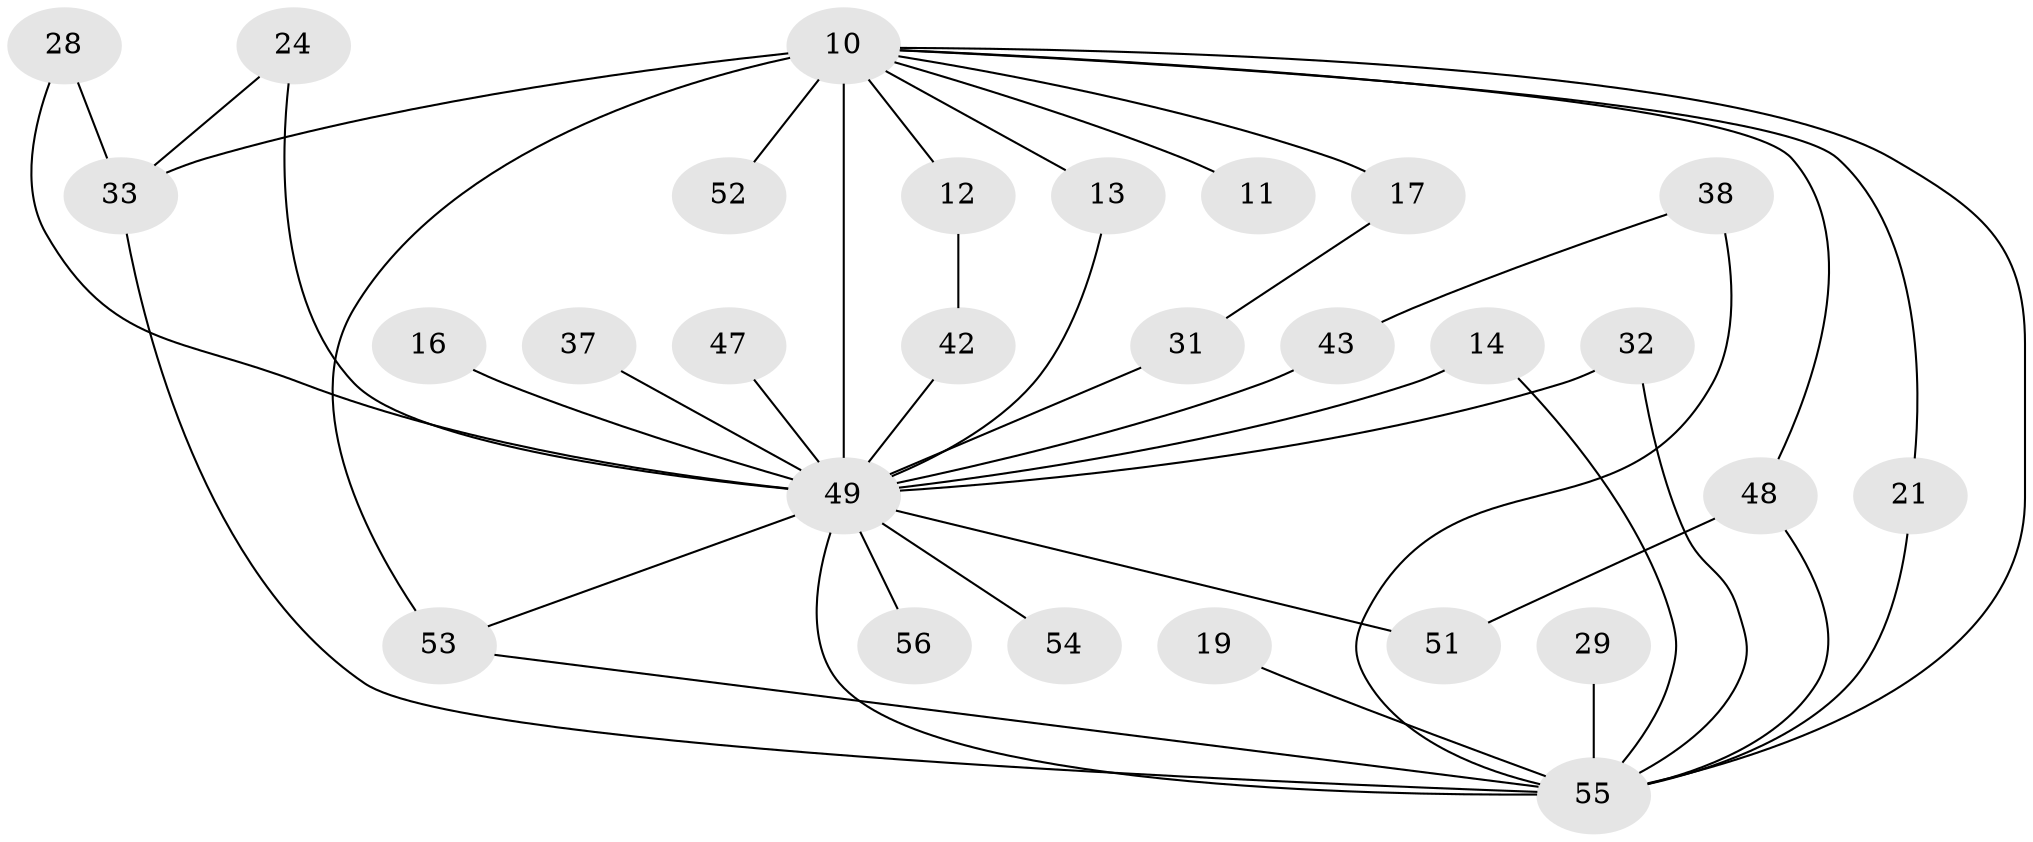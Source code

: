 // original degree distribution, {15: 0.10714285714285714, 14: 0.017857142857142856, 19: 0.017857142857142856, 16: 0.017857142857142856, 17: 0.017857142857142856, 2: 0.5357142857142857, 3: 0.17857142857142858, 4: 0.07142857142857142, 7: 0.017857142857142856, 5: 0.017857142857142856}
// Generated by graph-tools (version 1.1) at 2025/44/03/09/25 04:44:43]
// undirected, 28 vertices, 42 edges
graph export_dot {
graph [start="1"]
  node [color=gray90,style=filled];
  10 [super="+1+7"];
  11;
  12;
  13;
  14;
  16;
  17;
  19;
  21;
  24;
  28;
  29;
  31;
  32;
  33 [super="+27+18"];
  37;
  38;
  42;
  43;
  47;
  48 [super="+44"];
  49 [super="+46+20+9"];
  51 [super="+41"];
  52 [super="+30"];
  53 [super="+40"];
  54;
  55 [super="+45+50+15"];
  56;
  10 -- 12 [weight=2];
  10 -- 13;
  10 -- 33 [weight=3];
  10 -- 11 [weight=2];
  10 -- 52 [weight=3];
  10 -- 17 [weight=2];
  10 -- 21;
  10 -- 55 [weight=14];
  10 -- 49 [weight=18];
  10 -- 53 [weight=2];
  10 -- 48 [weight=2];
  12 -- 42;
  13 -- 49;
  14 -- 49;
  14 -- 55;
  16 -- 49 [weight=2];
  17 -- 31;
  19 -- 55;
  21 -- 55;
  24 -- 49;
  24 -- 33;
  28 -- 33;
  28 -- 49;
  29 -- 55 [weight=2];
  31 -- 49;
  32 -- 49;
  32 -- 55;
  33 -- 55;
  37 -- 49 [weight=2];
  38 -- 43;
  38 -- 55 [weight=2];
  42 -- 49;
  43 -- 49;
  47 -- 49 [weight=2];
  48 -- 55;
  48 -- 51;
  49 -- 55 [weight=13];
  49 -- 51;
  49 -- 53;
  49 -- 54 [weight=2];
  49 -- 56 [weight=2];
  53 -- 55;
}
